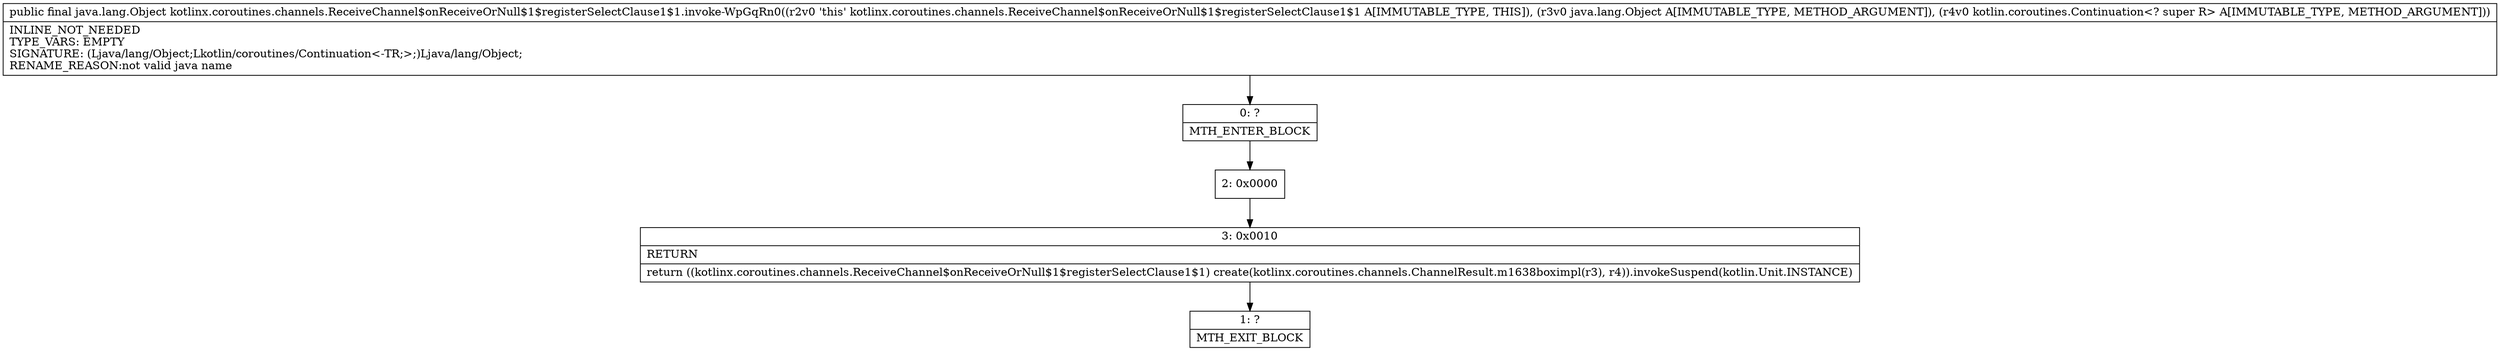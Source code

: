 digraph "CFG forkotlinx.coroutines.channels.ReceiveChannel$onReceiveOrNull$1$registerSelectClause1$1.invoke\-WpGqRn0(Ljava\/lang\/Object;Lkotlin\/coroutines\/Continuation;)Ljava\/lang\/Object;" {
Node_0 [shape=record,label="{0\:\ ?|MTH_ENTER_BLOCK\l}"];
Node_2 [shape=record,label="{2\:\ 0x0000}"];
Node_3 [shape=record,label="{3\:\ 0x0010|RETURN\l|return ((kotlinx.coroutines.channels.ReceiveChannel$onReceiveOrNull$1$registerSelectClause1$1) create(kotlinx.coroutines.channels.ChannelResult.m1638boximpl(r3), r4)).invokeSuspend(kotlin.Unit.INSTANCE)\l}"];
Node_1 [shape=record,label="{1\:\ ?|MTH_EXIT_BLOCK\l}"];
MethodNode[shape=record,label="{public final java.lang.Object kotlinx.coroutines.channels.ReceiveChannel$onReceiveOrNull$1$registerSelectClause1$1.invoke\-WpGqRn0((r2v0 'this' kotlinx.coroutines.channels.ReceiveChannel$onReceiveOrNull$1$registerSelectClause1$1 A[IMMUTABLE_TYPE, THIS]), (r3v0 java.lang.Object A[IMMUTABLE_TYPE, METHOD_ARGUMENT]), (r4v0 kotlin.coroutines.Continuation\<? super R\> A[IMMUTABLE_TYPE, METHOD_ARGUMENT]))  | INLINE_NOT_NEEDED\lTYPE_VARS: EMPTY\lSIGNATURE: (Ljava\/lang\/Object;Lkotlin\/coroutines\/Continuation\<\-TR;\>;)Ljava\/lang\/Object;\lRENAME_REASON:not valid java name\l}"];
MethodNode -> Node_0;Node_0 -> Node_2;
Node_2 -> Node_3;
Node_3 -> Node_1;
}

